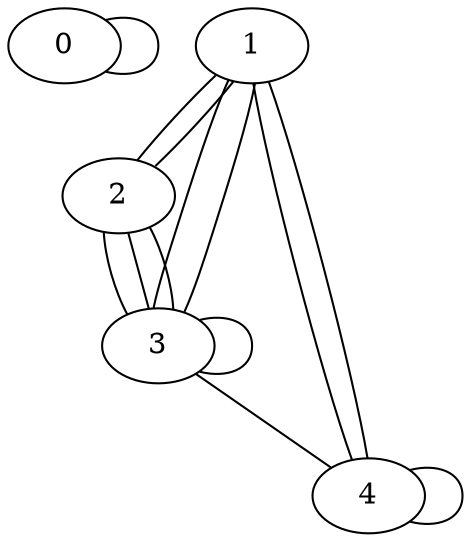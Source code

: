 graph{
0 -- 0
1 -- 2
1 -- 2
1 -- 3
1 -- 3
1 -- 4
1 -- 4
2 -- 3
2 -- 3
2 -- 3
3 -- 3
3 -- 4
4 -- 4
}

